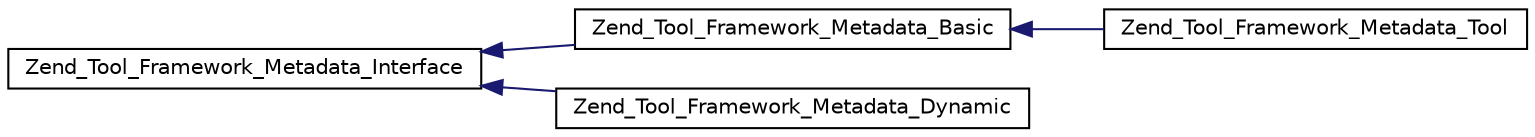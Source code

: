 digraph G
{
  edge [fontname="Helvetica",fontsize="10",labelfontname="Helvetica",labelfontsize="10"];
  node [fontname="Helvetica",fontsize="10",shape=record];
  rankdir="LR";
  Node1 [label="Zend_Tool_Framework_Metadata_Interface",height=0.2,width=0.4,color="black", fillcolor="white", style="filled",URL="$interface_zend___tool___framework___metadata___interface.html"];
  Node1 -> Node2 [dir="back",color="midnightblue",fontsize="10",style="solid",fontname="Helvetica"];
  Node2 [label="Zend_Tool_Framework_Metadata_Basic",height=0.2,width=0.4,color="black", fillcolor="white", style="filled",URL="$class_zend___tool___framework___metadata___basic.html"];
  Node2 -> Node3 [dir="back",color="midnightblue",fontsize="10",style="solid",fontname="Helvetica"];
  Node3 [label="Zend_Tool_Framework_Metadata_Tool",height=0.2,width=0.4,color="black", fillcolor="white", style="filled",URL="$class_zend___tool___framework___metadata___tool.html"];
  Node1 -> Node4 [dir="back",color="midnightblue",fontsize="10",style="solid",fontname="Helvetica"];
  Node4 [label="Zend_Tool_Framework_Metadata_Dynamic",height=0.2,width=0.4,color="black", fillcolor="white", style="filled",URL="$class_zend___tool___framework___metadata___dynamic.html"];
}

